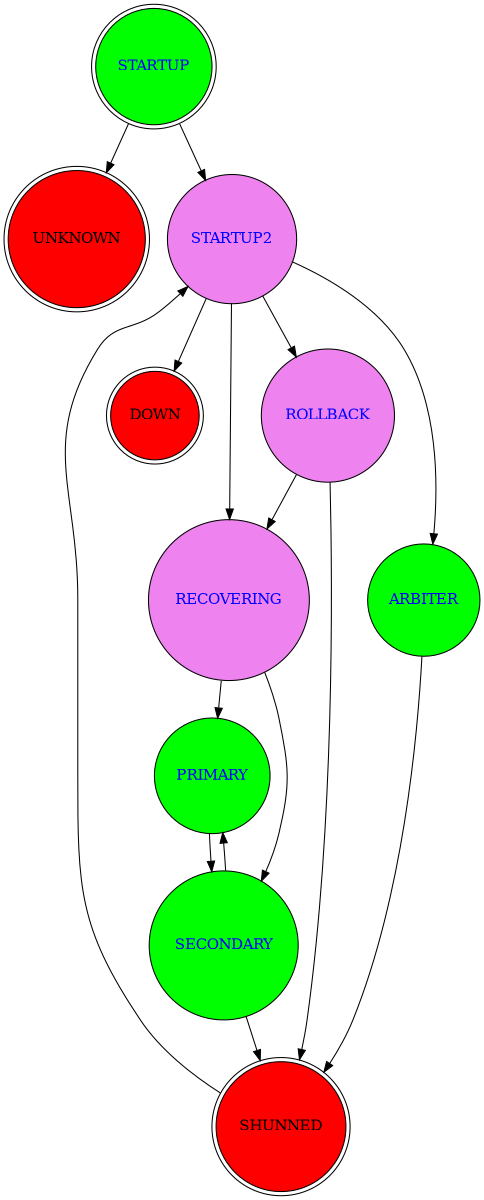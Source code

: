 digraph replicaset_nodes_state_machine {
	headlabel = "This is test head label"
	rankdir = TB;
	size = "5,8"

	// Initiation states
	node [shape = doublecircle style = filled fillcolor = "green" fontcolor = "blue" rank = "min"];
	STARTUP 

	// Error states
	node [shape = doublecircle style = filled fillcolor = "red" fontcolor = "black" rank = "max"];
	DOWN 
	SHUNNED
	UNKNOWN

	// Nodes of intermediate transformational state
	node [shape = circle style = filled fillcolor = "violet" fontcolor = "blue"];
	STARTUP2
	RECOVERING
	ROLLBACK

	// Valid core states of the health replic-set nodes
	node [shape = circle style = filled fillcolor = "green" fontcolor = "blue"];
	PRIMARY
	SECONDARY
	ARBITER

	STARTUP -> STARTUP2 [ label = "" ]
	STARTUP -> UNKNOWN
	STARTUP2 -> RECOVERING [ label = "" ]
	STARTUP2 -> ARBITER [ label = "" ]
	STARTUP2 -> ROLLBACK
	ROLLBACK -> RECOVERING
	RECOVERING -> PRIMARY [ label = "" ]
	RECOVERING -> SECONDARY [ label = "" ]
	STARTUP2 -> DOWN
	ROLLBACK -> SHUNNED
	SECONDARY -> SHUNNED
	ARBITER -> SHUNNED
	SHUNNED -> STARTUP2
	PRIMARY -> SECONDARY
	SECONDARY -> PRIMARY
}
